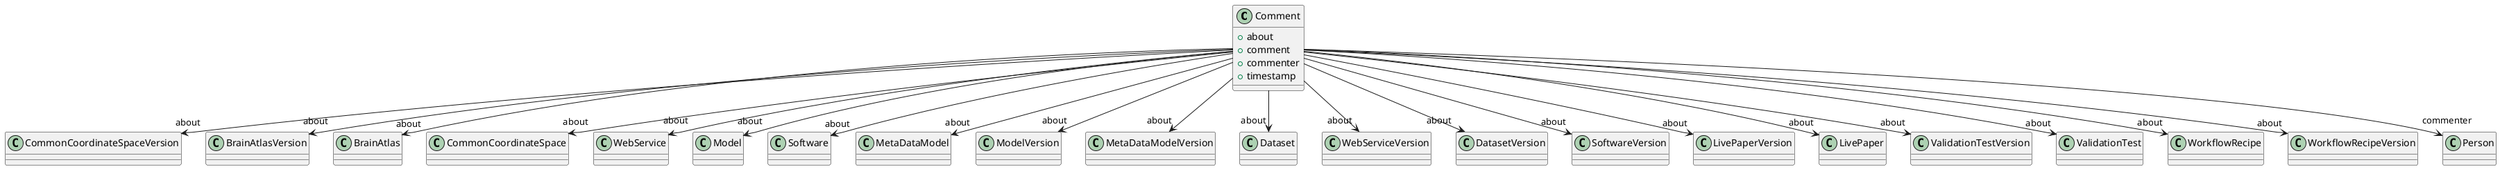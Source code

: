 @startuml
class Comment {
+about
+comment
+commenter
+timestamp

}
Comment -d-> "about" CommonCoordinateSpaceVersion
Comment -d-> "about" BrainAtlasVersion
Comment -d-> "about" BrainAtlas
Comment -d-> "about" CommonCoordinateSpace
Comment -d-> "about" WebService
Comment -d-> "about" Model
Comment -d-> "about" Software
Comment -d-> "about" MetaDataModel
Comment -d-> "about" ModelVersion
Comment -d-> "about" MetaDataModelVersion
Comment -d-> "about" Dataset
Comment -d-> "about" WebServiceVersion
Comment -d-> "about" DatasetVersion
Comment -d-> "about" SoftwareVersion
Comment -d-> "about" LivePaperVersion
Comment -d-> "about" LivePaper
Comment -d-> "about" ValidationTestVersion
Comment -d-> "about" ValidationTest
Comment -d-> "about" WorkflowRecipe
Comment -d-> "about" WorkflowRecipeVersion
Comment -d-> "commenter" Person

@enduml